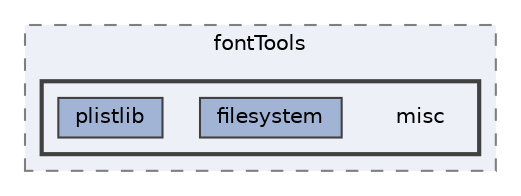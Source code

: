 digraph "/home/jam/Research/IRES-2025/dev/src/llm-scripts/testing/hypothesis-testing/hyp-env/lib/python3.12/site-packages/fontTools/misc"
{
 // LATEX_PDF_SIZE
  bgcolor="transparent";
  edge [fontname=Helvetica,fontsize=10,labelfontname=Helvetica,labelfontsize=10];
  node [fontname=Helvetica,fontsize=10,shape=box,height=0.2,width=0.4];
  compound=true
  subgraph clusterdir_c4d341538d3f7931a3933ed496353c3d {
    graph [ bgcolor="#edf0f7", pencolor="grey50", label="fontTools", fontname=Helvetica,fontsize=10 style="filled,dashed", URL="dir_c4d341538d3f7931a3933ed496353c3d.html",tooltip=""]
  subgraph clusterdir_2ce228f2607546928e2ed9eae6a9c3f9 {
    graph [ bgcolor="#edf0f7", pencolor="grey25", label="", fontname=Helvetica,fontsize=10 style="filled,bold", URL="dir_2ce228f2607546928e2ed9eae6a9c3f9.html",tooltip=""]
    dir_2ce228f2607546928e2ed9eae6a9c3f9 [shape=plaintext, label="misc"];
  dir_9a24272f690798ee84342b979014bf7c [label="filesystem", fillcolor="#a2b4d6", color="grey25", style="filled", URL="dir_9a24272f690798ee84342b979014bf7c.html",tooltip=""];
  dir_205b134b5826e315cd22ee35afbab1af [label="plistlib", fillcolor="#a2b4d6", color="grey25", style="filled", URL="dir_205b134b5826e315cd22ee35afbab1af.html",tooltip=""];
  }
  }
}
